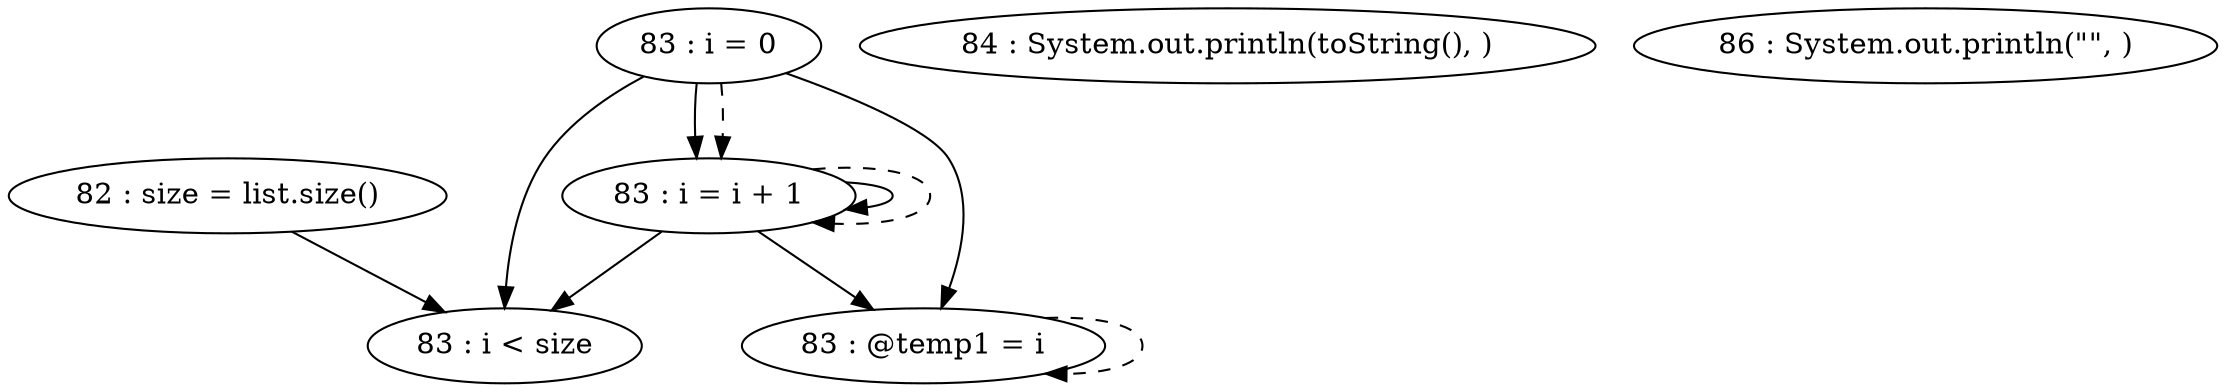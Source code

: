 digraph G {
"82 : size = list.size()"
"82 : size = list.size()" -> "83 : i < size"
"83 : i = 0"
"83 : i = 0" -> "83 : i < size"
"83 : i = 0" -> "83 : @temp1 = i"
"83 : i = 0" -> "83 : i = i + 1"
"83 : i = 0" -> "83 : i = i + 1" [style=dashed]
"83 : i < size"
"84 : System.out.println(toString(), )"
"83 : @temp1 = i"
"83 : @temp1 = i" -> "83 : @temp1 = i" [style=dashed]
"83 : i = i + 1"
"83 : i = i + 1" -> "83 : i < size"
"83 : i = i + 1" -> "83 : @temp1 = i"
"83 : i = i + 1" -> "83 : i = i + 1"
"83 : i = i + 1" -> "83 : i = i + 1" [style=dashed]
"86 : System.out.println(\"\", )"
}